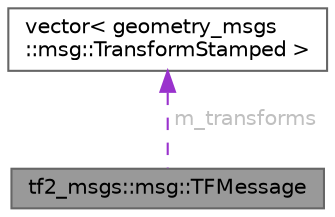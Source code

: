 digraph "tf2_msgs::msg::TFMessage"
{
 // INTERACTIVE_SVG=YES
 // LATEX_PDF_SIZE
  bgcolor="transparent";
  edge [fontname=Helvetica,fontsize=10,labelfontname=Helvetica,labelfontsize=10];
  node [fontname=Helvetica,fontsize=10,shape=box,height=0.2,width=0.4];
  Node1 [id="Node000001",label="tf2_msgs::msg::TFMessage",height=0.2,width=0.4,color="gray40", fillcolor="grey60", style="filled", fontcolor="black",tooltip="This class represents the structure TFMessage defined by the user in the IDL file."];
  Node2 -> Node1 [id="edge1_Node000001_Node000002",dir="back",color="darkorchid3",style="dashed",tooltip=" ",label=" m_transforms",fontcolor="grey" ];
  Node2 [id="Node000002",label="vector\< geometry_msgs\l::msg::TransformStamped \>",height=0.2,width=0.4,color="gray40", fillcolor="white", style="filled",tooltip=" "];
}
